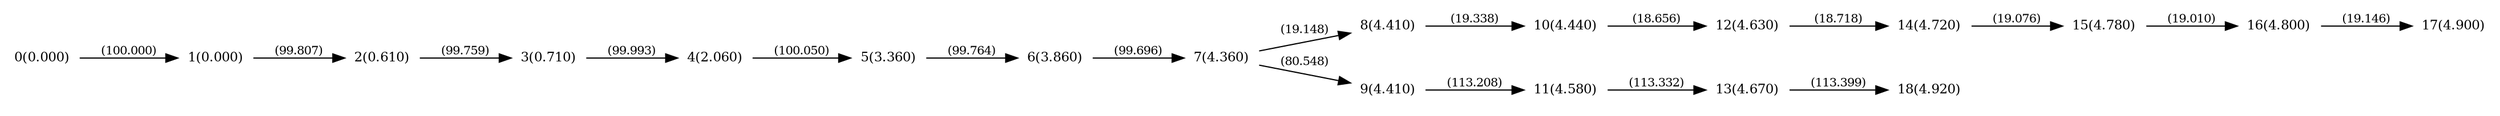 digraph "graph" {

rankdir="LR";
node [shape=plaintext, fontsize=11];
edge [fontsize=10];

0 [label="0(0.000)"];
1 [label="1(0.000)"];
2 [label="2(0.610)"];
3 [label="3(0.710)"];
4 [label="4(2.060)"];
5 [label="5(3.360)"];
6 [label="6(3.860)"];
7 [label="7(4.360)"];
8 [label="8(4.410)"];
9 [label="9(4.410)"];
10 [label="10(4.440)"];
11 [label="11(4.580)"];
12 [label="12(4.630)"];
13 [label="13(4.670)"];
14 [label="14(4.720)"];
15 [label="15(4.780)"];
16 [label="16(4.800)"];
17 [label="17(4.900)"];
18 [label="18(4.920)"];

0->1 [label="(100.000)"];
1->2 [label="(99.807)"];
2->3 [label="(99.759)"];
3->4 [label="(99.993)"];
4->5 [label="(100.050)"];
5->6 [label="(99.764)"];
6->7 [label="(99.696)"];
7->8 [label="(19.148)"];
7->9 [label="(80.548)"];
8->10 [label="(19.338)"];
9->11 [label="(113.208)"];
10->12 [label="(18.656)"];
11->13 [label="(113.332)"];
12->14 [label="(18.718)"];
14->15 [label="(19.076)"];
15->16 [label="(19.010)"];
16->17 [label="(19.146)"];
13->18 [label="(113.399)"];

}
